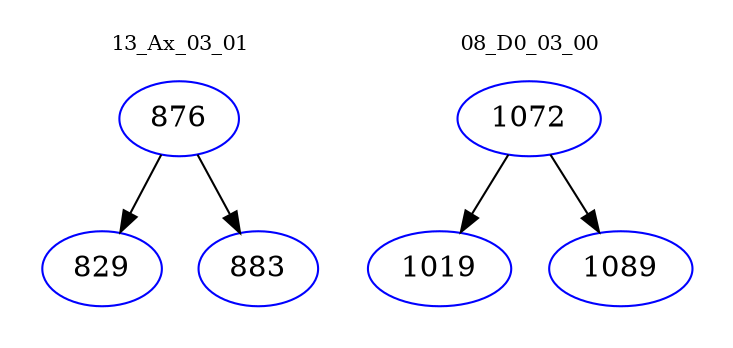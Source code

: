 digraph{
subgraph cluster_0 {
color = white
label = "13_Ax_03_01";
fontsize=10;
T0_876 [label="876", color="blue"]
T0_876 -> T0_829 [color="black"]
T0_829 [label="829", color="blue"]
T0_876 -> T0_883 [color="black"]
T0_883 [label="883", color="blue"]
}
subgraph cluster_1 {
color = white
label = "08_D0_03_00";
fontsize=10;
T1_1072 [label="1072", color="blue"]
T1_1072 -> T1_1019 [color="black"]
T1_1019 [label="1019", color="blue"]
T1_1072 -> T1_1089 [color="black"]
T1_1089 [label="1089", color="blue"]
}
}
